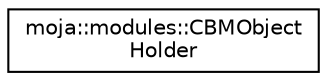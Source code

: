 digraph "Graphical Class Hierarchy"
{
 // LATEX_PDF_SIZE
  edge [fontname="Helvetica",fontsize="10",labelfontname="Helvetica",labelfontsize="10"];
  node [fontname="Helvetica",fontsize="10",shape=record];
  rankdir="LR";
  Node0 [label="moja::modules::CBMObject\lHolder",height=0.2,width=0.4,color="black", fillcolor="white", style="filled",URL="$structmoja_1_1modules_1_1CBMObjectHolder.html",tooltip=" "];
}
